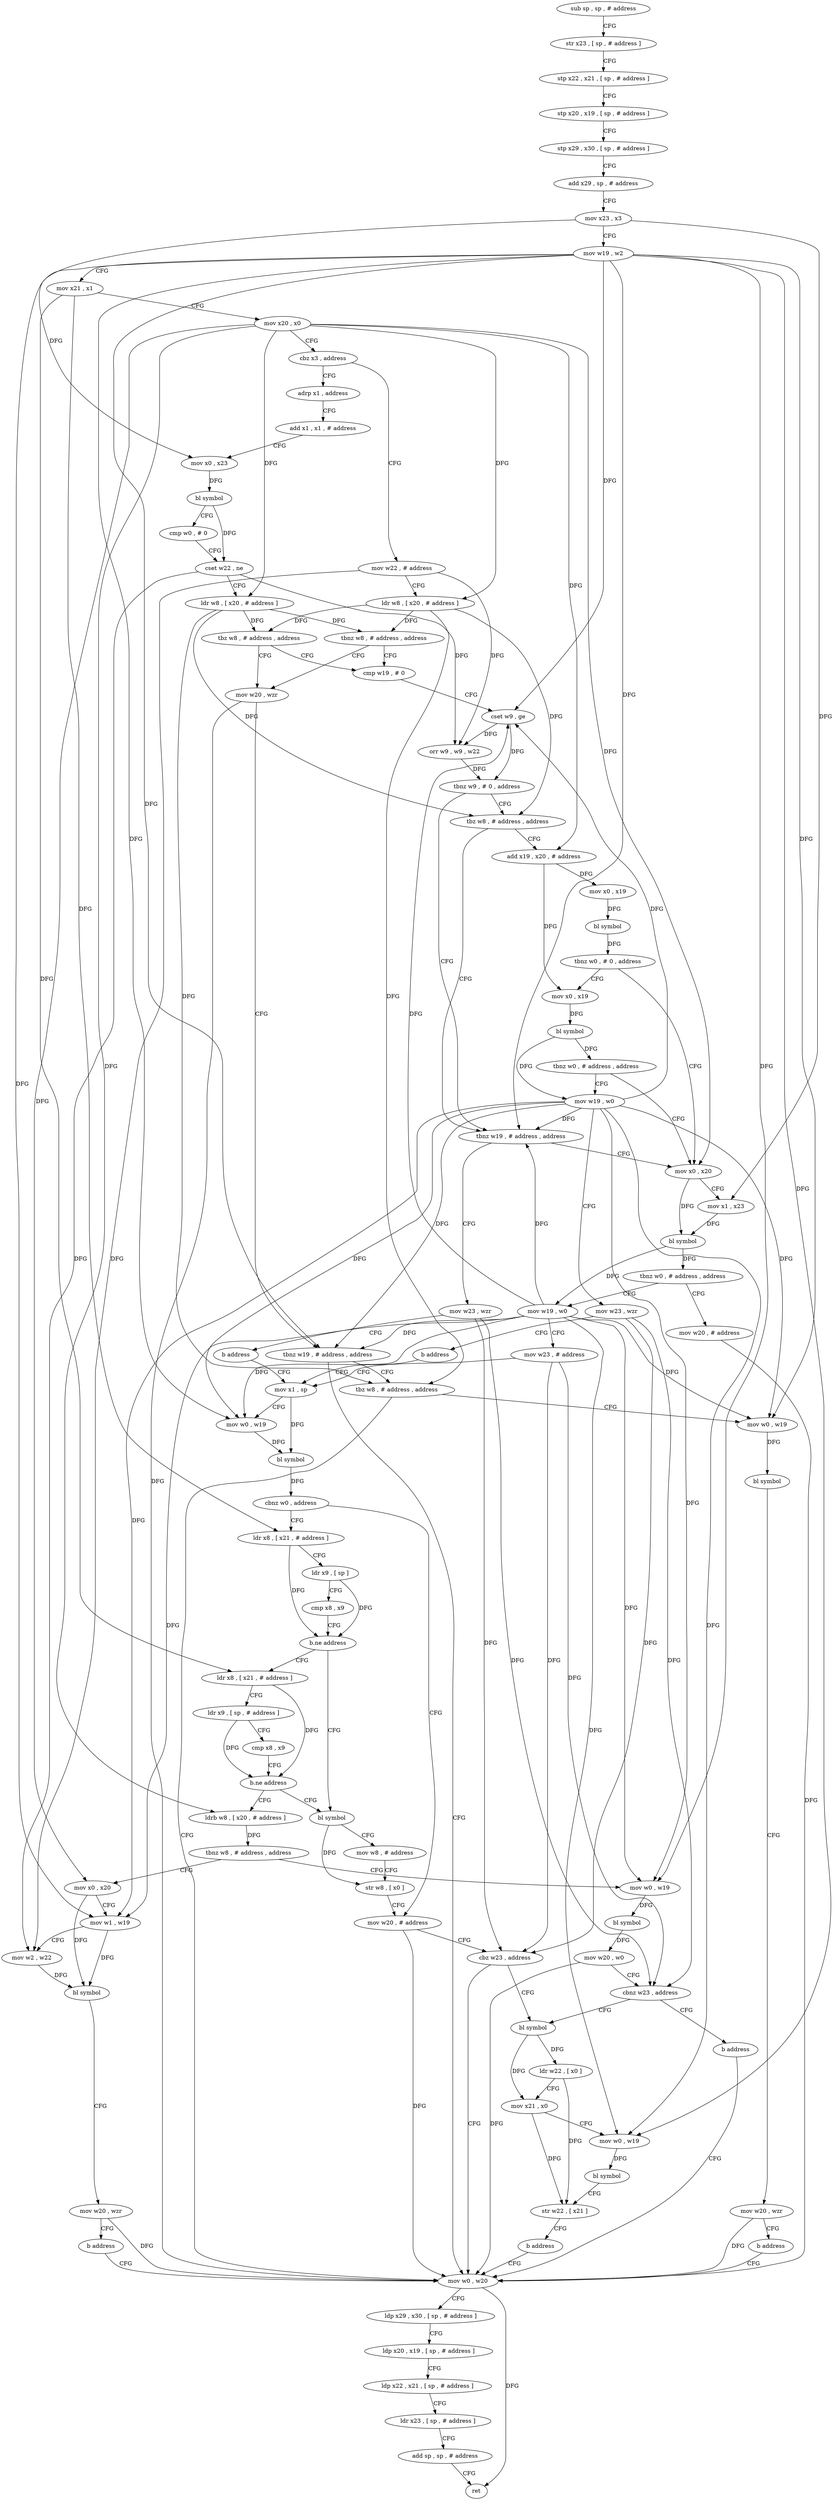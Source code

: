 digraph "func" {
"4212288" [label = "sub sp , sp , # address" ]
"4212292" [label = "str x23 , [ sp , # address ]" ]
"4212296" [label = "stp x22 , x21 , [ sp , # address ]" ]
"4212300" [label = "stp x20 , x19 , [ sp , # address ]" ]
"4212304" [label = "stp x29 , x30 , [ sp , # address ]" ]
"4212308" [label = "add x29 , sp , # address" ]
"4212312" [label = "mov x23 , x3" ]
"4212316" [label = "mov w19 , w2" ]
"4212320" [label = "mov x21 , x1" ]
"4212324" [label = "mov x20 , x0" ]
"4212328" [label = "cbz x3 , address" ]
"4212424" [label = "mov w22 , # address" ]
"4212332" [label = "adrp x1 , address" ]
"4212428" [label = "ldr w8 , [ x20 , # address ]" ]
"4212432" [label = "tbz w8 , # address , address" ]
"4212364" [label = "cmp w19 , # 0" ]
"4212436" [label = "mov w20 , wzr" ]
"4212336" [label = "add x1 , x1 , # address" ]
"4212340" [label = "mov x0 , x23" ]
"4212344" [label = "bl symbol" ]
"4212348" [label = "cmp w0 , # 0" ]
"4212352" [label = "cset w22 , ne" ]
"4212356" [label = "ldr w8 , [ x20 , # address ]" ]
"4212360" [label = "tbnz w8 , # address , address" ]
"4212368" [label = "cset w9 , ge" ]
"4212372" [label = "orr w9 , w9 , w22" ]
"4212376" [label = "tbnz w9 , # 0 , address" ]
"4212464" [label = "tbnz w19 , # address , address" ]
"4212380" [label = "tbz w8 , # address , address" ]
"4212440" [label = "tbnz w19 , # address , address" ]
"4212628" [label = "mov w0 , w20" ]
"4212444" [label = "tbz w8 , # address , address" ]
"4212476" [label = "mov x0 , x20" ]
"4212468" [label = "mov w23 , wzr" ]
"4212384" [label = "add x19 , x20 , # address" ]
"4212632" [label = "ldp x29 , x30 , [ sp , # address ]" ]
"4212636" [label = "ldp x20 , x19 , [ sp , # address ]" ]
"4212640" [label = "ldp x22 , x21 , [ sp , # address ]" ]
"4212644" [label = "ldr x23 , [ sp , # address ]" ]
"4212648" [label = "add sp , sp , # address" ]
"4212652" [label = "ret" ]
"4212448" [label = "mov w0 , w19" ]
"4212480" [label = "mov x1 , x23" ]
"4212484" [label = "bl symbol" ]
"4212488" [label = "tbnz w0 , # address , address" ]
"4212624" [label = "mov w20 , # address" ]
"4212492" [label = "mov w19 , w0" ]
"4212472" [label = "b address" ]
"4212500" [label = "mov x1 , sp" ]
"4212388" [label = "mov x0 , x19" ]
"4212392" [label = "bl symbol" ]
"4212396" [label = "tbnz w0 , # 0 , address" ]
"4212400" [label = "mov x0 , x19" ]
"4212452" [label = "bl symbol" ]
"4212456" [label = "mov w20 , wzr" ]
"4212460" [label = "b address" ]
"4212496" [label = "mov w23 , # address" ]
"4212504" [label = "mov w0 , w19" ]
"4212508" [label = "bl symbol" ]
"4212512" [label = "cbnz w0 , address" ]
"4212588" [label = "mov w20 , # address" ]
"4212516" [label = "ldr x8 , [ x21 , # address ]" ]
"4212404" [label = "bl symbol" ]
"4212408" [label = "tbnz w0 , # address , address" ]
"4212412" [label = "mov w19 , w0" ]
"4212592" [label = "cbz w23 , address" ]
"4212596" [label = "bl symbol" ]
"4212520" [label = "ldr x9 , [ sp ]" ]
"4212524" [label = "cmp x8 , x9" ]
"4212528" [label = "b.ne address" ]
"4212576" [label = "bl symbol" ]
"4212532" [label = "ldr x8 , [ x21 , # address ]" ]
"4212416" [label = "mov w23 , wzr" ]
"4212420" [label = "b address" ]
"4212600" [label = "ldr w22 , [ x0 ]" ]
"4212604" [label = "mov x21 , x0" ]
"4212608" [label = "mov w0 , w19" ]
"4212612" [label = "bl symbol" ]
"4212616" [label = "str w22 , [ x21 ]" ]
"4212620" [label = "b address" ]
"4212580" [label = "mov w8 , # address" ]
"4212584" [label = "str w8 , [ x0 ]" ]
"4212536" [label = "ldr x9 , [ sp , # address ]" ]
"4212540" [label = "cmp x8 , x9" ]
"4212544" [label = "b.ne address" ]
"4212548" [label = "ldrb w8 , [ x20 , # address ]" ]
"4212552" [label = "tbnz w8 , # address , address" ]
"4212656" [label = "mov x0 , x20" ]
"4212556" [label = "mov w0 , w19" ]
"4212660" [label = "mov w1 , w19" ]
"4212664" [label = "mov w2 , w22" ]
"4212668" [label = "bl symbol" ]
"4212672" [label = "mov w20 , wzr" ]
"4212676" [label = "b address" ]
"4212560" [label = "bl symbol" ]
"4212564" [label = "mov w20 , w0" ]
"4212568" [label = "cbnz w23 , address" ]
"4212572" [label = "b address" ]
"4212288" -> "4212292" [ label = "CFG" ]
"4212292" -> "4212296" [ label = "CFG" ]
"4212296" -> "4212300" [ label = "CFG" ]
"4212300" -> "4212304" [ label = "CFG" ]
"4212304" -> "4212308" [ label = "CFG" ]
"4212308" -> "4212312" [ label = "CFG" ]
"4212312" -> "4212316" [ label = "CFG" ]
"4212312" -> "4212340" [ label = "DFG" ]
"4212312" -> "4212480" [ label = "DFG" ]
"4212316" -> "4212320" [ label = "CFG" ]
"4212316" -> "4212368" [ label = "DFG" ]
"4212316" -> "4212440" [ label = "DFG" ]
"4212316" -> "4212448" [ label = "DFG" ]
"4212316" -> "4212464" [ label = "DFG" ]
"4212316" -> "4212504" [ label = "DFG" ]
"4212316" -> "4212608" [ label = "DFG" ]
"4212316" -> "4212660" [ label = "DFG" ]
"4212316" -> "4212556" [ label = "DFG" ]
"4212320" -> "4212324" [ label = "CFG" ]
"4212320" -> "4212516" [ label = "DFG" ]
"4212320" -> "4212532" [ label = "DFG" ]
"4212324" -> "4212328" [ label = "CFG" ]
"4212324" -> "4212428" [ label = "DFG" ]
"4212324" -> "4212356" [ label = "DFG" ]
"4212324" -> "4212476" [ label = "DFG" ]
"4212324" -> "4212384" [ label = "DFG" ]
"4212324" -> "4212548" [ label = "DFG" ]
"4212324" -> "4212656" [ label = "DFG" ]
"4212328" -> "4212424" [ label = "CFG" ]
"4212328" -> "4212332" [ label = "CFG" ]
"4212424" -> "4212428" [ label = "CFG" ]
"4212424" -> "4212372" [ label = "DFG" ]
"4212424" -> "4212664" [ label = "DFG" ]
"4212332" -> "4212336" [ label = "CFG" ]
"4212428" -> "4212432" [ label = "DFG" ]
"4212428" -> "4212444" [ label = "DFG" ]
"4212428" -> "4212360" [ label = "DFG" ]
"4212428" -> "4212380" [ label = "DFG" ]
"4212432" -> "4212364" [ label = "CFG" ]
"4212432" -> "4212436" [ label = "CFG" ]
"4212364" -> "4212368" [ label = "CFG" ]
"4212436" -> "4212440" [ label = "CFG" ]
"4212436" -> "4212628" [ label = "DFG" ]
"4212336" -> "4212340" [ label = "CFG" ]
"4212340" -> "4212344" [ label = "DFG" ]
"4212344" -> "4212348" [ label = "CFG" ]
"4212344" -> "4212352" [ label = "DFG" ]
"4212348" -> "4212352" [ label = "CFG" ]
"4212352" -> "4212356" [ label = "CFG" ]
"4212352" -> "4212372" [ label = "DFG" ]
"4212352" -> "4212664" [ label = "DFG" ]
"4212356" -> "4212360" [ label = "DFG" ]
"4212356" -> "4212432" [ label = "DFG" ]
"4212356" -> "4212444" [ label = "DFG" ]
"4212356" -> "4212380" [ label = "DFG" ]
"4212360" -> "4212436" [ label = "CFG" ]
"4212360" -> "4212364" [ label = "CFG" ]
"4212368" -> "4212372" [ label = "DFG" ]
"4212368" -> "4212376" [ label = "DFG" ]
"4212372" -> "4212376" [ label = "DFG" ]
"4212376" -> "4212464" [ label = "CFG" ]
"4212376" -> "4212380" [ label = "CFG" ]
"4212464" -> "4212476" [ label = "CFG" ]
"4212464" -> "4212468" [ label = "CFG" ]
"4212380" -> "4212464" [ label = "CFG" ]
"4212380" -> "4212384" [ label = "CFG" ]
"4212440" -> "4212628" [ label = "CFG" ]
"4212440" -> "4212444" [ label = "CFG" ]
"4212628" -> "4212632" [ label = "CFG" ]
"4212628" -> "4212652" [ label = "DFG" ]
"4212444" -> "4212628" [ label = "CFG" ]
"4212444" -> "4212448" [ label = "CFG" ]
"4212476" -> "4212480" [ label = "CFG" ]
"4212476" -> "4212484" [ label = "DFG" ]
"4212468" -> "4212472" [ label = "CFG" ]
"4212468" -> "4212592" [ label = "DFG" ]
"4212468" -> "4212568" [ label = "DFG" ]
"4212384" -> "4212388" [ label = "DFG" ]
"4212384" -> "4212400" [ label = "DFG" ]
"4212632" -> "4212636" [ label = "CFG" ]
"4212636" -> "4212640" [ label = "CFG" ]
"4212640" -> "4212644" [ label = "CFG" ]
"4212644" -> "4212648" [ label = "CFG" ]
"4212648" -> "4212652" [ label = "CFG" ]
"4212448" -> "4212452" [ label = "DFG" ]
"4212480" -> "4212484" [ label = "DFG" ]
"4212484" -> "4212488" [ label = "DFG" ]
"4212484" -> "4212492" [ label = "DFG" ]
"4212488" -> "4212624" [ label = "CFG" ]
"4212488" -> "4212492" [ label = "CFG" ]
"4212624" -> "4212628" [ label = "DFG" ]
"4212492" -> "4212496" [ label = "CFG" ]
"4212492" -> "4212368" [ label = "DFG" ]
"4212492" -> "4212440" [ label = "DFG" ]
"4212492" -> "4212448" [ label = "DFG" ]
"4212492" -> "4212464" [ label = "DFG" ]
"4212492" -> "4212504" [ label = "DFG" ]
"4212492" -> "4212608" [ label = "DFG" ]
"4212492" -> "4212660" [ label = "DFG" ]
"4212492" -> "4212556" [ label = "DFG" ]
"4212472" -> "4212500" [ label = "CFG" ]
"4212500" -> "4212504" [ label = "CFG" ]
"4212500" -> "4212508" [ label = "DFG" ]
"4212388" -> "4212392" [ label = "DFG" ]
"4212392" -> "4212396" [ label = "DFG" ]
"4212396" -> "4212476" [ label = "CFG" ]
"4212396" -> "4212400" [ label = "CFG" ]
"4212400" -> "4212404" [ label = "DFG" ]
"4212452" -> "4212456" [ label = "CFG" ]
"4212456" -> "4212460" [ label = "CFG" ]
"4212456" -> "4212628" [ label = "DFG" ]
"4212460" -> "4212628" [ label = "CFG" ]
"4212496" -> "4212500" [ label = "CFG" ]
"4212496" -> "4212592" [ label = "DFG" ]
"4212496" -> "4212568" [ label = "DFG" ]
"4212504" -> "4212508" [ label = "DFG" ]
"4212508" -> "4212512" [ label = "DFG" ]
"4212512" -> "4212588" [ label = "CFG" ]
"4212512" -> "4212516" [ label = "CFG" ]
"4212588" -> "4212592" [ label = "CFG" ]
"4212588" -> "4212628" [ label = "DFG" ]
"4212516" -> "4212520" [ label = "CFG" ]
"4212516" -> "4212528" [ label = "DFG" ]
"4212404" -> "4212408" [ label = "DFG" ]
"4212404" -> "4212412" [ label = "DFG" ]
"4212408" -> "4212476" [ label = "CFG" ]
"4212408" -> "4212412" [ label = "CFG" ]
"4212412" -> "4212416" [ label = "CFG" ]
"4212412" -> "4212368" [ label = "DFG" ]
"4212412" -> "4212440" [ label = "DFG" ]
"4212412" -> "4212448" [ label = "DFG" ]
"4212412" -> "4212464" [ label = "DFG" ]
"4212412" -> "4212504" [ label = "DFG" ]
"4212412" -> "4212608" [ label = "DFG" ]
"4212412" -> "4212660" [ label = "DFG" ]
"4212412" -> "4212556" [ label = "DFG" ]
"4212592" -> "4212628" [ label = "CFG" ]
"4212592" -> "4212596" [ label = "CFG" ]
"4212596" -> "4212600" [ label = "DFG" ]
"4212596" -> "4212604" [ label = "DFG" ]
"4212520" -> "4212524" [ label = "CFG" ]
"4212520" -> "4212528" [ label = "DFG" ]
"4212524" -> "4212528" [ label = "CFG" ]
"4212528" -> "4212576" [ label = "CFG" ]
"4212528" -> "4212532" [ label = "CFG" ]
"4212576" -> "4212580" [ label = "CFG" ]
"4212576" -> "4212584" [ label = "DFG" ]
"4212532" -> "4212536" [ label = "CFG" ]
"4212532" -> "4212544" [ label = "DFG" ]
"4212416" -> "4212420" [ label = "CFG" ]
"4212416" -> "4212592" [ label = "DFG" ]
"4212416" -> "4212568" [ label = "DFG" ]
"4212420" -> "4212500" [ label = "CFG" ]
"4212600" -> "4212604" [ label = "CFG" ]
"4212600" -> "4212616" [ label = "DFG" ]
"4212604" -> "4212608" [ label = "CFG" ]
"4212604" -> "4212616" [ label = "DFG" ]
"4212608" -> "4212612" [ label = "DFG" ]
"4212612" -> "4212616" [ label = "CFG" ]
"4212616" -> "4212620" [ label = "CFG" ]
"4212620" -> "4212628" [ label = "CFG" ]
"4212580" -> "4212584" [ label = "CFG" ]
"4212584" -> "4212588" [ label = "CFG" ]
"4212536" -> "4212540" [ label = "CFG" ]
"4212536" -> "4212544" [ label = "DFG" ]
"4212540" -> "4212544" [ label = "CFG" ]
"4212544" -> "4212576" [ label = "CFG" ]
"4212544" -> "4212548" [ label = "CFG" ]
"4212548" -> "4212552" [ label = "DFG" ]
"4212552" -> "4212656" [ label = "CFG" ]
"4212552" -> "4212556" [ label = "CFG" ]
"4212656" -> "4212660" [ label = "CFG" ]
"4212656" -> "4212668" [ label = "DFG" ]
"4212556" -> "4212560" [ label = "DFG" ]
"4212660" -> "4212664" [ label = "CFG" ]
"4212660" -> "4212668" [ label = "DFG" ]
"4212664" -> "4212668" [ label = "DFG" ]
"4212668" -> "4212672" [ label = "CFG" ]
"4212672" -> "4212676" [ label = "CFG" ]
"4212672" -> "4212628" [ label = "DFG" ]
"4212676" -> "4212628" [ label = "CFG" ]
"4212560" -> "4212564" [ label = "DFG" ]
"4212564" -> "4212568" [ label = "CFG" ]
"4212564" -> "4212628" [ label = "DFG" ]
"4212568" -> "4212596" [ label = "CFG" ]
"4212568" -> "4212572" [ label = "CFG" ]
"4212572" -> "4212628" [ label = "CFG" ]
}
